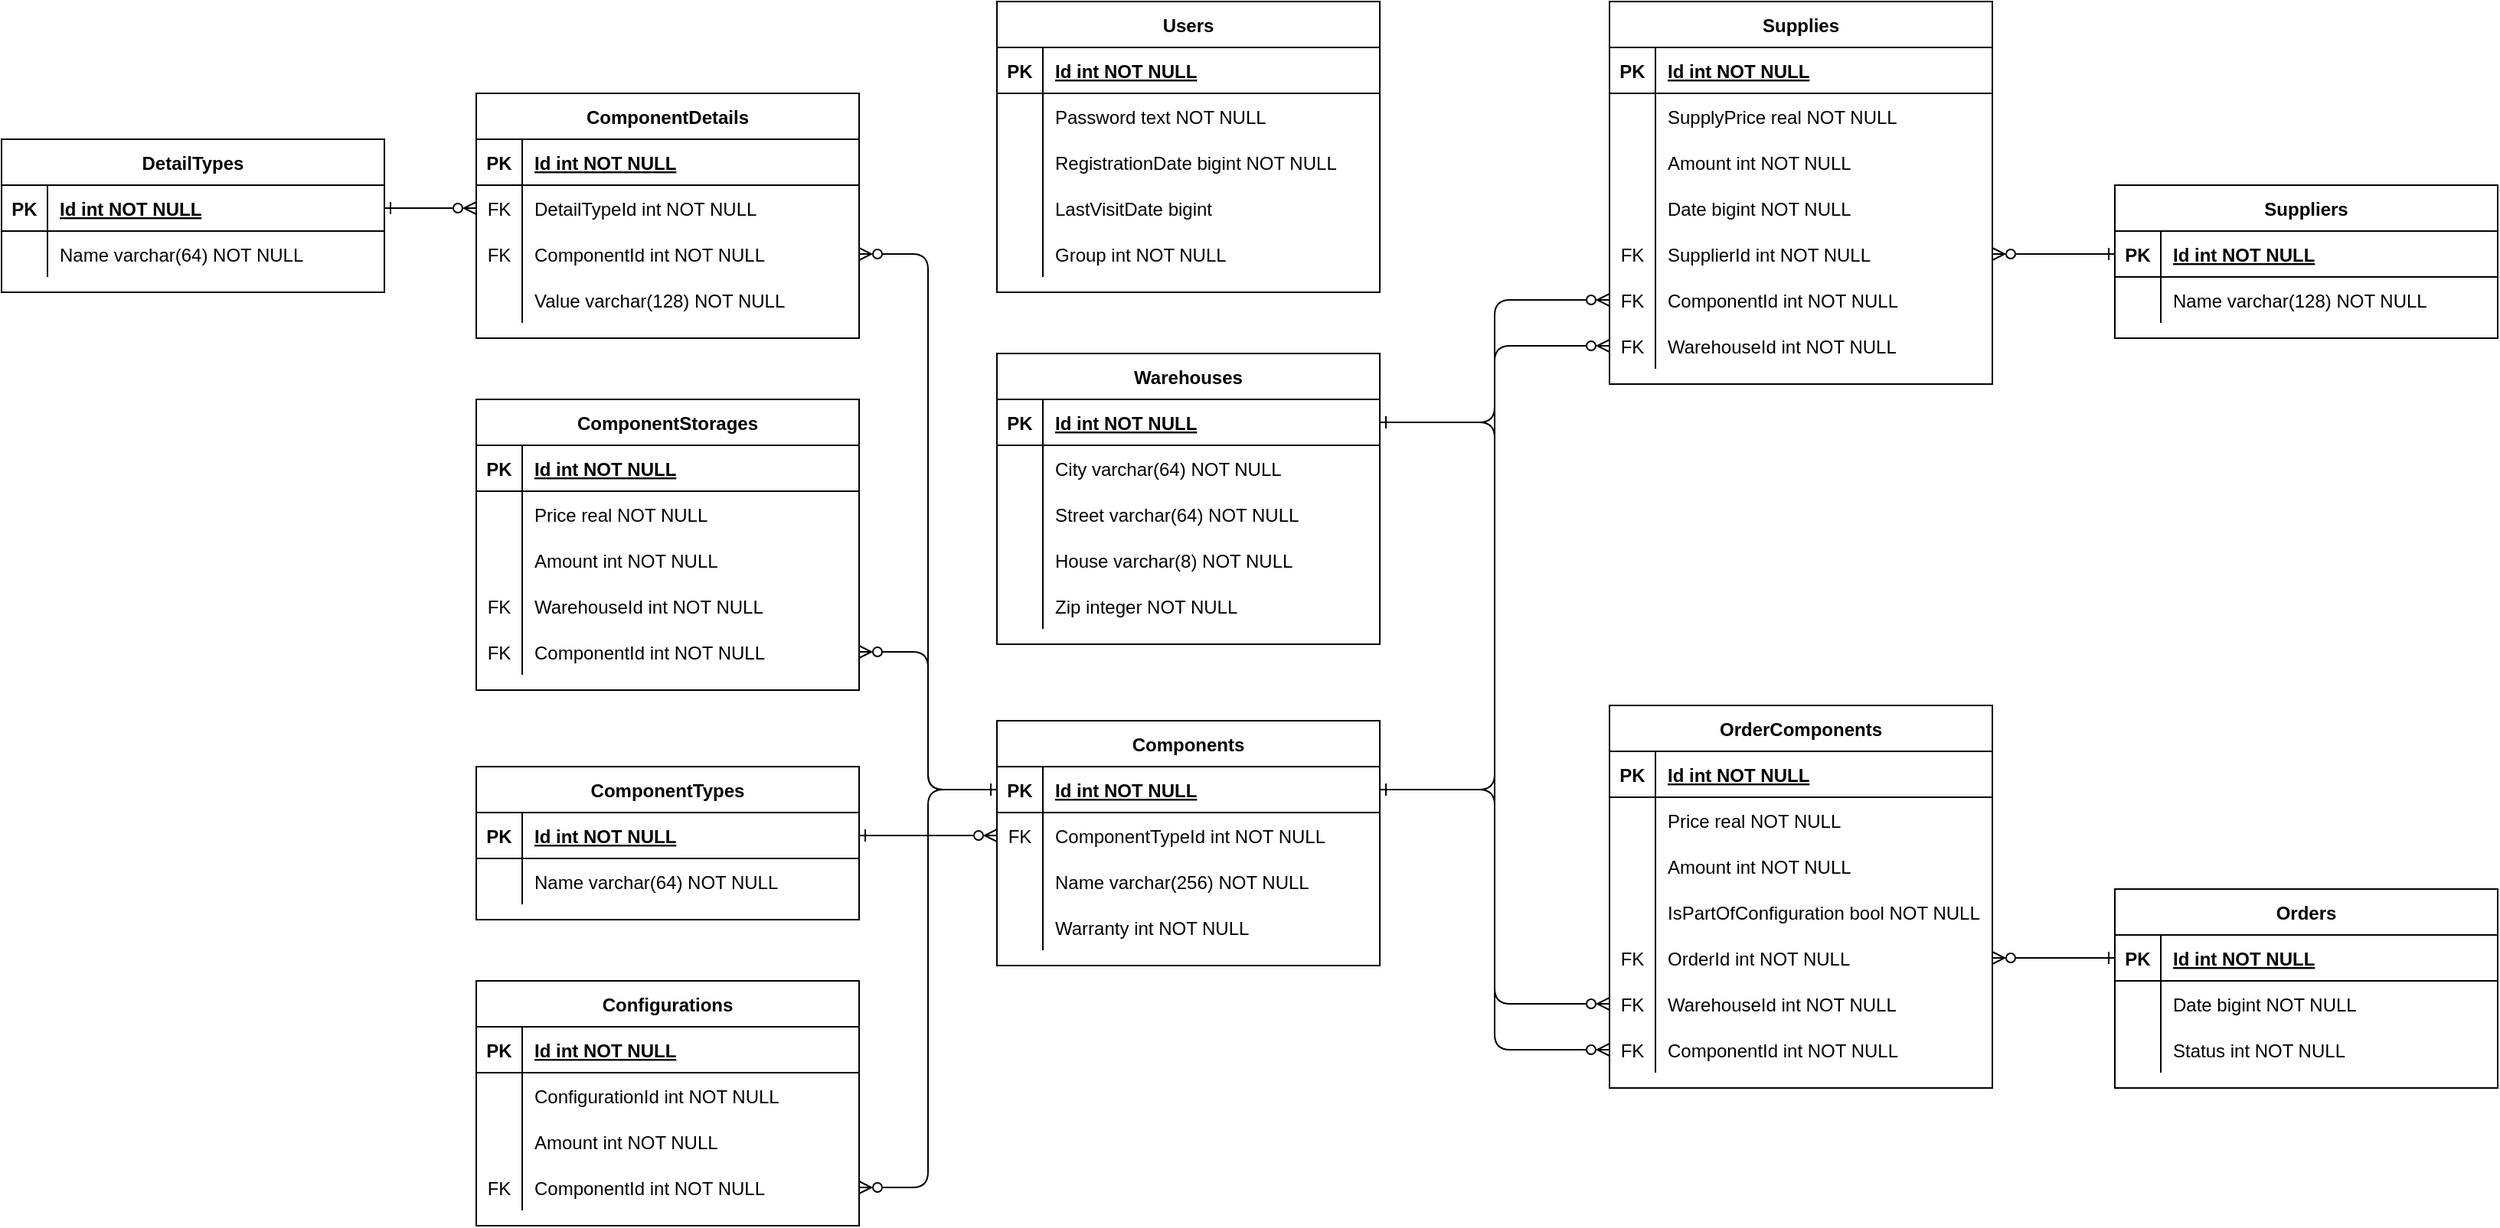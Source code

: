 <mxfile version="20.8.16" type="device"><diagram id="R2lEEEUBdFMjLlhIrx00" name="Page-1"><mxGraphModel dx="2518" dy="965" grid="1" gridSize="10" guides="1" tooltips="1" connect="1" arrows="1" fold="1" page="1" pageScale="1" pageWidth="850" pageHeight="1100" math="0" shadow="0" extFonts="Permanent Marker^https://fonts.googleapis.com/css?family=Permanent+Marker"><root><mxCell id="0"/><mxCell id="1" parent="0"/><mxCell id="AIaIpq1q3jN-l73unvn5-1" value="Users" style="shape=table;startSize=30;container=1;collapsible=1;childLayout=tableLayout;fixedRows=1;rowLines=0;fontStyle=1;align=center;resizeLast=1;" parent="1" vertex="1"><mxGeometry x="250" y="630" width="250" height="190" as="geometry"/></mxCell><mxCell id="AIaIpq1q3jN-l73unvn5-2" value="" style="shape=partialRectangle;collapsible=0;dropTarget=0;pointerEvents=0;fillColor=none;points=[[0,0.5],[1,0.5]];portConstraint=eastwest;top=0;left=0;right=0;bottom=1;" parent="AIaIpq1q3jN-l73unvn5-1" vertex="1"><mxGeometry y="30" width="250" height="30" as="geometry"/></mxCell><mxCell id="AIaIpq1q3jN-l73unvn5-3" value="PK" style="shape=partialRectangle;overflow=hidden;connectable=0;fillColor=none;top=0;left=0;bottom=0;right=0;fontStyle=1;" parent="AIaIpq1q3jN-l73unvn5-2" vertex="1"><mxGeometry width="30" height="30" as="geometry"><mxRectangle width="30" height="30" as="alternateBounds"/></mxGeometry></mxCell><mxCell id="AIaIpq1q3jN-l73unvn5-4" value="Id int NOT NULL " style="shape=partialRectangle;overflow=hidden;connectable=0;fillColor=none;top=0;left=0;bottom=0;right=0;align=left;spacingLeft=6;fontStyle=5;" parent="AIaIpq1q3jN-l73unvn5-2" vertex="1"><mxGeometry x="30" width="220" height="30" as="geometry"><mxRectangle width="220" height="30" as="alternateBounds"/></mxGeometry></mxCell><mxCell id="AIaIpq1q3jN-l73unvn5-5" value="" style="shape=partialRectangle;collapsible=0;dropTarget=0;pointerEvents=0;fillColor=none;points=[[0,0.5],[1,0.5]];portConstraint=eastwest;top=0;left=0;right=0;bottom=0;" parent="AIaIpq1q3jN-l73unvn5-1" vertex="1"><mxGeometry y="60" width="250" height="30" as="geometry"/></mxCell><mxCell id="AIaIpq1q3jN-l73unvn5-6" value="" style="shape=partialRectangle;overflow=hidden;connectable=0;fillColor=none;top=0;left=0;bottom=0;right=0;" parent="AIaIpq1q3jN-l73unvn5-5" vertex="1"><mxGeometry width="30" height="30" as="geometry"><mxRectangle width="30" height="30" as="alternateBounds"/></mxGeometry></mxCell><mxCell id="AIaIpq1q3jN-l73unvn5-7" value="Password text NOT NULL" style="shape=partialRectangle;overflow=hidden;connectable=0;fillColor=none;top=0;left=0;bottom=0;right=0;align=left;spacingLeft=6;" parent="AIaIpq1q3jN-l73unvn5-5" vertex="1"><mxGeometry x="30" width="220" height="30" as="geometry"><mxRectangle width="220" height="30" as="alternateBounds"/></mxGeometry></mxCell><mxCell id="AIaIpq1q3jN-l73unvn5-22" style="shape=partialRectangle;collapsible=0;dropTarget=0;pointerEvents=0;fillColor=none;points=[[0,0.5],[1,0.5]];portConstraint=eastwest;top=0;left=0;right=0;bottom=0;" parent="AIaIpq1q3jN-l73unvn5-1" vertex="1"><mxGeometry y="90" width="250" height="30" as="geometry"/></mxCell><mxCell id="AIaIpq1q3jN-l73unvn5-23" style="shape=partialRectangle;overflow=hidden;connectable=0;fillColor=none;top=0;left=0;bottom=0;right=0;" parent="AIaIpq1q3jN-l73unvn5-22" vertex="1"><mxGeometry width="30" height="30" as="geometry"><mxRectangle width="30" height="30" as="alternateBounds"/></mxGeometry></mxCell><mxCell id="AIaIpq1q3jN-l73unvn5-24" value="RegistrationDate bigint NOT NULL" style="shape=partialRectangle;overflow=hidden;connectable=0;fillColor=none;top=0;left=0;bottom=0;right=0;align=left;spacingLeft=6;" parent="AIaIpq1q3jN-l73unvn5-22" vertex="1"><mxGeometry x="30" width="220" height="30" as="geometry"><mxRectangle width="220" height="30" as="alternateBounds"/></mxGeometry></mxCell><mxCell id="AIaIpq1q3jN-l73unvn5-19" style="shape=partialRectangle;collapsible=0;dropTarget=0;pointerEvents=0;fillColor=none;points=[[0,0.5],[1,0.5]];portConstraint=eastwest;top=0;left=0;right=0;bottom=0;" parent="AIaIpq1q3jN-l73unvn5-1" vertex="1"><mxGeometry y="120" width="250" height="30" as="geometry"/></mxCell><mxCell id="AIaIpq1q3jN-l73unvn5-20" style="shape=partialRectangle;overflow=hidden;connectable=0;fillColor=none;top=0;left=0;bottom=0;right=0;" parent="AIaIpq1q3jN-l73unvn5-19" vertex="1"><mxGeometry width="30" height="30" as="geometry"><mxRectangle width="30" height="30" as="alternateBounds"/></mxGeometry></mxCell><mxCell id="AIaIpq1q3jN-l73unvn5-21" value="LastVisitDate bigint" style="shape=partialRectangle;overflow=hidden;connectable=0;fillColor=none;top=0;left=0;bottom=0;right=0;align=left;spacingLeft=6;" parent="AIaIpq1q3jN-l73unvn5-19" vertex="1"><mxGeometry x="30" width="220" height="30" as="geometry"><mxRectangle width="220" height="30" as="alternateBounds"/></mxGeometry></mxCell><mxCell id="AIaIpq1q3jN-l73unvn5-16" style="shape=partialRectangle;collapsible=0;dropTarget=0;pointerEvents=0;fillColor=none;points=[[0,0.5],[1,0.5]];portConstraint=eastwest;top=0;left=0;right=0;bottom=0;" parent="AIaIpq1q3jN-l73unvn5-1" vertex="1"><mxGeometry y="150" width="250" height="30" as="geometry"/></mxCell><mxCell id="AIaIpq1q3jN-l73unvn5-17" style="shape=partialRectangle;overflow=hidden;connectable=0;fillColor=none;top=0;left=0;bottom=0;right=0;" parent="AIaIpq1q3jN-l73unvn5-16" vertex="1"><mxGeometry width="30" height="30" as="geometry"><mxRectangle width="30" height="30" as="alternateBounds"/></mxGeometry></mxCell><mxCell id="AIaIpq1q3jN-l73unvn5-18" value="Group int NOT NULL" style="shape=partialRectangle;overflow=hidden;connectable=0;fillColor=none;top=0;left=0;bottom=0;right=0;align=left;spacingLeft=6;" parent="AIaIpq1q3jN-l73unvn5-16" vertex="1"><mxGeometry x="30" width="220" height="30" as="geometry"><mxRectangle width="220" height="30" as="alternateBounds"/></mxGeometry></mxCell><mxCell id="-mGAd3y7yOgMylox5vQW-16" value="Warehouses" style="shape=table;startSize=30;container=1;collapsible=1;childLayout=tableLayout;fixedRows=1;rowLines=0;fontStyle=1;align=center;resizeLast=1;" parent="1" vertex="1"><mxGeometry x="250" y="860" width="250" height="190" as="geometry"/></mxCell><mxCell id="-mGAd3y7yOgMylox5vQW-17" value="" style="shape=partialRectangle;collapsible=0;dropTarget=0;pointerEvents=0;fillColor=none;points=[[0,0.5],[1,0.5]];portConstraint=eastwest;top=0;left=0;right=0;bottom=1;" parent="-mGAd3y7yOgMylox5vQW-16" vertex="1"><mxGeometry y="30" width="250" height="30" as="geometry"/></mxCell><mxCell id="-mGAd3y7yOgMylox5vQW-18" value="PK" style="shape=partialRectangle;overflow=hidden;connectable=0;fillColor=none;top=0;left=0;bottom=0;right=0;fontStyle=1;" parent="-mGAd3y7yOgMylox5vQW-17" vertex="1"><mxGeometry width="30" height="30" as="geometry"><mxRectangle width="30" height="30" as="alternateBounds"/></mxGeometry></mxCell><mxCell id="-mGAd3y7yOgMylox5vQW-19" value="Id int NOT NULL " style="shape=partialRectangle;overflow=hidden;connectable=0;fillColor=none;top=0;left=0;bottom=0;right=0;align=left;spacingLeft=6;fontStyle=5;" parent="-mGAd3y7yOgMylox5vQW-17" vertex="1"><mxGeometry x="30" width="220" height="30" as="geometry"><mxRectangle width="220" height="30" as="alternateBounds"/></mxGeometry></mxCell><mxCell id="-mGAd3y7yOgMylox5vQW-20" value="" style="shape=partialRectangle;collapsible=0;dropTarget=0;pointerEvents=0;fillColor=none;points=[[0,0.5],[1,0.5]];portConstraint=eastwest;top=0;left=0;right=0;bottom=0;" parent="-mGAd3y7yOgMylox5vQW-16" vertex="1"><mxGeometry y="60" width="250" height="30" as="geometry"/></mxCell><mxCell id="-mGAd3y7yOgMylox5vQW-21" value="" style="shape=partialRectangle;overflow=hidden;connectable=0;fillColor=none;top=0;left=0;bottom=0;right=0;" parent="-mGAd3y7yOgMylox5vQW-20" vertex="1"><mxGeometry width="30" height="30" as="geometry"><mxRectangle width="30" height="30" as="alternateBounds"/></mxGeometry></mxCell><mxCell id="-mGAd3y7yOgMylox5vQW-22" value="City varchar(64) NOT NULL" style="shape=partialRectangle;overflow=hidden;connectable=0;fillColor=none;top=0;left=0;bottom=0;right=0;align=left;spacingLeft=6;" parent="-mGAd3y7yOgMylox5vQW-20" vertex="1"><mxGeometry x="30" width="220" height="30" as="geometry"><mxRectangle width="220" height="30" as="alternateBounds"/></mxGeometry></mxCell><mxCell id="-mGAd3y7yOgMylox5vQW-23" style="shape=partialRectangle;collapsible=0;dropTarget=0;pointerEvents=0;fillColor=none;points=[[0,0.5],[1,0.5]];portConstraint=eastwest;top=0;left=0;right=0;bottom=0;" parent="-mGAd3y7yOgMylox5vQW-16" vertex="1"><mxGeometry y="90" width="250" height="30" as="geometry"/></mxCell><mxCell id="-mGAd3y7yOgMylox5vQW-24" style="shape=partialRectangle;overflow=hidden;connectable=0;fillColor=none;top=0;left=0;bottom=0;right=0;" parent="-mGAd3y7yOgMylox5vQW-23" vertex="1"><mxGeometry width="30" height="30" as="geometry"><mxRectangle width="30" height="30" as="alternateBounds"/></mxGeometry></mxCell><mxCell id="-mGAd3y7yOgMylox5vQW-25" value="Street varchar(64) NOT NULL" style="shape=partialRectangle;overflow=hidden;connectable=0;fillColor=none;top=0;left=0;bottom=0;right=0;align=left;spacingLeft=6;" parent="-mGAd3y7yOgMylox5vQW-23" vertex="1"><mxGeometry x="30" width="220" height="30" as="geometry"><mxRectangle width="220" height="30" as="alternateBounds"/></mxGeometry></mxCell><mxCell id="-mGAd3y7yOgMylox5vQW-26" style="shape=partialRectangle;collapsible=0;dropTarget=0;pointerEvents=0;fillColor=none;points=[[0,0.5],[1,0.5]];portConstraint=eastwest;top=0;left=0;right=0;bottom=0;" parent="-mGAd3y7yOgMylox5vQW-16" vertex="1"><mxGeometry y="120" width="250" height="30" as="geometry"/></mxCell><mxCell id="-mGAd3y7yOgMylox5vQW-27" style="shape=partialRectangle;overflow=hidden;connectable=0;fillColor=none;top=0;left=0;bottom=0;right=0;" parent="-mGAd3y7yOgMylox5vQW-26" vertex="1"><mxGeometry width="30" height="30" as="geometry"><mxRectangle width="30" height="30" as="alternateBounds"/></mxGeometry></mxCell><mxCell id="-mGAd3y7yOgMylox5vQW-28" value="House varchar(8) NOT NULL" style="shape=partialRectangle;overflow=hidden;connectable=0;fillColor=none;top=0;left=0;bottom=0;right=0;align=left;spacingLeft=6;" parent="-mGAd3y7yOgMylox5vQW-26" vertex="1"><mxGeometry x="30" width="220" height="30" as="geometry"><mxRectangle width="220" height="30" as="alternateBounds"/></mxGeometry></mxCell><mxCell id="-mGAd3y7yOgMylox5vQW-29" style="shape=partialRectangle;collapsible=0;dropTarget=0;pointerEvents=0;fillColor=none;points=[[0,0.5],[1,0.5]];portConstraint=eastwest;top=0;left=0;right=0;bottom=0;" parent="-mGAd3y7yOgMylox5vQW-16" vertex="1"><mxGeometry y="150" width="250" height="30" as="geometry"/></mxCell><mxCell id="-mGAd3y7yOgMylox5vQW-30" style="shape=partialRectangle;overflow=hidden;connectable=0;fillColor=none;top=0;left=0;bottom=0;right=0;" parent="-mGAd3y7yOgMylox5vQW-29" vertex="1"><mxGeometry width="30" height="30" as="geometry"><mxRectangle width="30" height="30" as="alternateBounds"/></mxGeometry></mxCell><mxCell id="-mGAd3y7yOgMylox5vQW-31" value="Zip integer NOT NULL" style="shape=partialRectangle;overflow=hidden;connectable=0;fillColor=none;top=0;left=0;bottom=0;right=0;align=left;spacingLeft=6;" parent="-mGAd3y7yOgMylox5vQW-29" vertex="1"><mxGeometry x="30" width="220" height="30" as="geometry"><mxRectangle width="220" height="30" as="alternateBounds"/></mxGeometry></mxCell><mxCell id="-mGAd3y7yOgMylox5vQW-32" value="Suppliers" style="shape=table;startSize=30;container=1;collapsible=1;childLayout=tableLayout;fixedRows=1;rowLines=0;fontStyle=1;align=center;resizeLast=1;" parent="1" vertex="1"><mxGeometry x="980" y="750" width="250" height="100" as="geometry"/></mxCell><mxCell id="-mGAd3y7yOgMylox5vQW-33" value="" style="shape=partialRectangle;collapsible=0;dropTarget=0;pointerEvents=0;fillColor=none;points=[[0,0.5],[1,0.5]];portConstraint=eastwest;top=0;left=0;right=0;bottom=1;" parent="-mGAd3y7yOgMylox5vQW-32" vertex="1"><mxGeometry y="30" width="250" height="30" as="geometry"/></mxCell><mxCell id="-mGAd3y7yOgMylox5vQW-34" value="PK" style="shape=partialRectangle;overflow=hidden;connectable=0;fillColor=none;top=0;left=0;bottom=0;right=0;fontStyle=1;" parent="-mGAd3y7yOgMylox5vQW-33" vertex="1"><mxGeometry width="30" height="30" as="geometry"><mxRectangle width="30" height="30" as="alternateBounds"/></mxGeometry></mxCell><mxCell id="-mGAd3y7yOgMylox5vQW-35" value="Id int NOT NULL " style="shape=partialRectangle;overflow=hidden;connectable=0;fillColor=none;top=0;left=0;bottom=0;right=0;align=left;spacingLeft=6;fontStyle=5;" parent="-mGAd3y7yOgMylox5vQW-33" vertex="1"><mxGeometry x="30" width="220" height="30" as="geometry"><mxRectangle width="220" height="30" as="alternateBounds"/></mxGeometry></mxCell><mxCell id="-mGAd3y7yOgMylox5vQW-36" value="" style="shape=partialRectangle;collapsible=0;dropTarget=0;pointerEvents=0;fillColor=none;points=[[0,0.5],[1,0.5]];portConstraint=eastwest;top=0;left=0;right=0;bottom=0;" parent="-mGAd3y7yOgMylox5vQW-32" vertex="1"><mxGeometry y="60" width="250" height="30" as="geometry"/></mxCell><mxCell id="-mGAd3y7yOgMylox5vQW-37" value="" style="shape=partialRectangle;overflow=hidden;connectable=0;fillColor=none;top=0;left=0;bottom=0;right=0;" parent="-mGAd3y7yOgMylox5vQW-36" vertex="1"><mxGeometry width="30" height="30" as="geometry"><mxRectangle width="30" height="30" as="alternateBounds"/></mxGeometry></mxCell><mxCell id="-mGAd3y7yOgMylox5vQW-38" value="Name varchar(128) NOT NULL" style="shape=partialRectangle;overflow=hidden;connectable=0;fillColor=none;top=0;left=0;bottom=0;right=0;align=left;spacingLeft=6;" parent="-mGAd3y7yOgMylox5vQW-36" vertex="1"><mxGeometry x="30" width="220" height="30" as="geometry"><mxRectangle width="220" height="30" as="alternateBounds"/></mxGeometry></mxCell><mxCell id="-mGAd3y7yOgMylox5vQW-51" value="Supplies" style="shape=table;startSize=30;container=1;collapsible=1;childLayout=tableLayout;fixedRows=1;rowLines=0;fontStyle=1;align=center;resizeLast=1;" parent="1" vertex="1"><mxGeometry x="650" y="630" width="250" height="250" as="geometry"/></mxCell><mxCell id="-mGAd3y7yOgMylox5vQW-52" value="" style="shape=partialRectangle;collapsible=0;dropTarget=0;pointerEvents=0;fillColor=none;points=[[0,0.5],[1,0.5]];portConstraint=eastwest;top=0;left=0;right=0;bottom=1;" parent="-mGAd3y7yOgMylox5vQW-51" vertex="1"><mxGeometry y="30" width="250" height="30" as="geometry"/></mxCell><mxCell id="-mGAd3y7yOgMylox5vQW-53" value="PK" style="shape=partialRectangle;overflow=hidden;connectable=0;fillColor=none;top=0;left=0;bottom=0;right=0;fontStyle=1;" parent="-mGAd3y7yOgMylox5vQW-52" vertex="1"><mxGeometry width="30" height="30" as="geometry"><mxRectangle width="30" height="30" as="alternateBounds"/></mxGeometry></mxCell><mxCell id="-mGAd3y7yOgMylox5vQW-54" value="Id int NOT NULL " style="shape=partialRectangle;overflow=hidden;connectable=0;fillColor=none;top=0;left=0;bottom=0;right=0;align=left;spacingLeft=6;fontStyle=5;" parent="-mGAd3y7yOgMylox5vQW-52" vertex="1"><mxGeometry x="30" width="220" height="30" as="geometry"><mxRectangle width="220" height="30" as="alternateBounds"/></mxGeometry></mxCell><mxCell id="-mGAd3y7yOgMylox5vQW-55" value="" style="shape=partialRectangle;collapsible=0;dropTarget=0;pointerEvents=0;fillColor=none;points=[[0,0.5],[1,0.5]];portConstraint=eastwest;top=0;left=0;right=0;bottom=0;" parent="-mGAd3y7yOgMylox5vQW-51" vertex="1"><mxGeometry y="60" width="250" height="30" as="geometry"/></mxCell><mxCell id="-mGAd3y7yOgMylox5vQW-56" value="" style="shape=partialRectangle;overflow=hidden;connectable=0;fillColor=none;top=0;left=0;bottom=0;right=0;" parent="-mGAd3y7yOgMylox5vQW-55" vertex="1"><mxGeometry width="30" height="30" as="geometry"><mxRectangle width="30" height="30" as="alternateBounds"/></mxGeometry></mxCell><mxCell id="-mGAd3y7yOgMylox5vQW-57" value="SupplyPrice real NOT NULL" style="shape=partialRectangle;overflow=hidden;connectable=0;fillColor=none;top=0;left=0;bottom=0;right=0;align=left;spacingLeft=6;" parent="-mGAd3y7yOgMylox5vQW-55" vertex="1"><mxGeometry x="30" width="220" height="30" as="geometry"><mxRectangle width="220" height="30" as="alternateBounds"/></mxGeometry></mxCell><mxCell id="-mGAd3y7yOgMylox5vQW-58" style="shape=partialRectangle;collapsible=0;dropTarget=0;pointerEvents=0;fillColor=none;points=[[0,0.5],[1,0.5]];portConstraint=eastwest;top=0;left=0;right=0;bottom=0;" parent="-mGAd3y7yOgMylox5vQW-51" vertex="1"><mxGeometry y="90" width="250" height="30" as="geometry"/></mxCell><mxCell id="-mGAd3y7yOgMylox5vQW-59" style="shape=partialRectangle;overflow=hidden;connectable=0;fillColor=none;top=0;left=0;bottom=0;right=0;" parent="-mGAd3y7yOgMylox5vQW-58" vertex="1"><mxGeometry width="30" height="30" as="geometry"><mxRectangle width="30" height="30" as="alternateBounds"/></mxGeometry></mxCell><mxCell id="-mGAd3y7yOgMylox5vQW-60" value="Amount int NOT NULL" style="shape=partialRectangle;overflow=hidden;connectable=0;fillColor=none;top=0;left=0;bottom=0;right=0;align=left;spacingLeft=6;" parent="-mGAd3y7yOgMylox5vQW-58" vertex="1"><mxGeometry x="30" width="220" height="30" as="geometry"><mxRectangle width="220" height="30" as="alternateBounds"/></mxGeometry></mxCell><mxCell id="-mGAd3y7yOgMylox5vQW-61" style="shape=partialRectangle;collapsible=0;dropTarget=0;pointerEvents=0;fillColor=none;points=[[0,0.5],[1,0.5]];portConstraint=eastwest;top=0;left=0;right=0;bottom=0;" parent="-mGAd3y7yOgMylox5vQW-51" vertex="1"><mxGeometry y="120" width="250" height="30" as="geometry"/></mxCell><mxCell id="-mGAd3y7yOgMylox5vQW-62" style="shape=partialRectangle;overflow=hidden;connectable=0;fillColor=none;top=0;left=0;bottom=0;right=0;" parent="-mGAd3y7yOgMylox5vQW-61" vertex="1"><mxGeometry width="30" height="30" as="geometry"><mxRectangle width="30" height="30" as="alternateBounds"/></mxGeometry></mxCell><mxCell id="-mGAd3y7yOgMylox5vQW-63" value="Date bigint NOT NULL" style="shape=partialRectangle;overflow=hidden;connectable=0;fillColor=none;top=0;left=0;bottom=0;right=0;align=left;spacingLeft=6;" parent="-mGAd3y7yOgMylox5vQW-61" vertex="1"><mxGeometry x="30" width="220" height="30" as="geometry"><mxRectangle width="220" height="30" as="alternateBounds"/></mxGeometry></mxCell><mxCell id="-mGAd3y7yOgMylox5vQW-64" style="shape=partialRectangle;collapsible=0;dropTarget=0;pointerEvents=0;fillColor=none;points=[[0,0.5],[1,0.5]];portConstraint=eastwest;top=0;left=0;right=0;bottom=0;" parent="-mGAd3y7yOgMylox5vQW-51" vertex="1"><mxGeometry y="150" width="250" height="30" as="geometry"/></mxCell><mxCell id="-mGAd3y7yOgMylox5vQW-65" value="FK" style="shape=partialRectangle;overflow=hidden;connectable=0;fillColor=none;top=0;left=0;bottom=0;right=0;" parent="-mGAd3y7yOgMylox5vQW-64" vertex="1"><mxGeometry width="30" height="30" as="geometry"><mxRectangle width="30" height="30" as="alternateBounds"/></mxGeometry></mxCell><mxCell id="-mGAd3y7yOgMylox5vQW-66" value="SupplierId int NOT NULL" style="shape=partialRectangle;overflow=hidden;connectable=0;fillColor=none;top=0;left=0;bottom=0;right=0;align=left;spacingLeft=6;" parent="-mGAd3y7yOgMylox5vQW-64" vertex="1"><mxGeometry x="30" width="220" height="30" as="geometry"><mxRectangle width="220" height="30" as="alternateBounds"/></mxGeometry></mxCell><mxCell id="-mGAd3y7yOgMylox5vQW-67" style="shape=partialRectangle;collapsible=0;dropTarget=0;pointerEvents=0;fillColor=none;points=[[0,0.5],[1,0.5]];portConstraint=eastwest;top=0;left=0;right=0;bottom=0;" parent="-mGAd3y7yOgMylox5vQW-51" vertex="1"><mxGeometry y="180" width="250" height="30" as="geometry"/></mxCell><mxCell id="-mGAd3y7yOgMylox5vQW-68" value="FK" style="shape=partialRectangle;overflow=hidden;connectable=0;fillColor=none;top=0;left=0;bottom=0;right=0;" parent="-mGAd3y7yOgMylox5vQW-67" vertex="1"><mxGeometry width="30" height="30" as="geometry"><mxRectangle width="30" height="30" as="alternateBounds"/></mxGeometry></mxCell><mxCell id="-mGAd3y7yOgMylox5vQW-69" value="ComponentId int NOT NULL" style="shape=partialRectangle;overflow=hidden;connectable=0;fillColor=none;top=0;left=0;bottom=0;right=0;align=left;spacingLeft=6;" parent="-mGAd3y7yOgMylox5vQW-67" vertex="1"><mxGeometry x="30" width="220" height="30" as="geometry"><mxRectangle width="220" height="30" as="alternateBounds"/></mxGeometry></mxCell><mxCell id="-mGAd3y7yOgMylox5vQW-70" style="shape=partialRectangle;collapsible=0;dropTarget=0;pointerEvents=0;fillColor=none;points=[[0,0.5],[1,0.5]];portConstraint=eastwest;top=0;left=0;right=0;bottom=0;" parent="-mGAd3y7yOgMylox5vQW-51" vertex="1"><mxGeometry y="210" width="250" height="30" as="geometry"/></mxCell><mxCell id="-mGAd3y7yOgMylox5vQW-71" value="FK" style="shape=partialRectangle;overflow=hidden;connectable=0;fillColor=none;top=0;left=0;bottom=0;right=0;" parent="-mGAd3y7yOgMylox5vQW-70" vertex="1"><mxGeometry width="30" height="30" as="geometry"><mxRectangle width="30" height="30" as="alternateBounds"/></mxGeometry></mxCell><mxCell id="-mGAd3y7yOgMylox5vQW-72" value="WarehouseId int NOT NULL" style="shape=partialRectangle;overflow=hidden;connectable=0;fillColor=none;top=0;left=0;bottom=0;right=0;align=left;spacingLeft=6;" parent="-mGAd3y7yOgMylox5vQW-70" vertex="1"><mxGeometry x="30" width="220" height="30" as="geometry"><mxRectangle width="220" height="30" as="alternateBounds"/></mxGeometry></mxCell><mxCell id="-mGAd3y7yOgMylox5vQW-73" value="ComponentTypes" style="shape=table;startSize=30;container=1;collapsible=1;childLayout=tableLayout;fixedRows=1;rowLines=0;fontStyle=1;align=center;resizeLast=1;" parent="1" vertex="1"><mxGeometry x="-90" y="1130" width="250" height="100" as="geometry"/></mxCell><mxCell id="-mGAd3y7yOgMylox5vQW-74" value="" style="shape=partialRectangle;collapsible=0;dropTarget=0;pointerEvents=0;fillColor=none;points=[[0,0.5],[1,0.5]];portConstraint=eastwest;top=0;left=0;right=0;bottom=1;" parent="-mGAd3y7yOgMylox5vQW-73" vertex="1"><mxGeometry y="30" width="250" height="30" as="geometry"/></mxCell><mxCell id="-mGAd3y7yOgMylox5vQW-75" value="PK" style="shape=partialRectangle;overflow=hidden;connectable=0;fillColor=none;top=0;left=0;bottom=0;right=0;fontStyle=1;" parent="-mGAd3y7yOgMylox5vQW-74" vertex="1"><mxGeometry width="30" height="30" as="geometry"><mxRectangle width="30" height="30" as="alternateBounds"/></mxGeometry></mxCell><mxCell id="-mGAd3y7yOgMylox5vQW-76" value="Id int NOT NULL " style="shape=partialRectangle;overflow=hidden;connectable=0;fillColor=none;top=0;left=0;bottom=0;right=0;align=left;spacingLeft=6;fontStyle=5;" parent="-mGAd3y7yOgMylox5vQW-74" vertex="1"><mxGeometry x="30" width="220" height="30" as="geometry"><mxRectangle width="220" height="30" as="alternateBounds"/></mxGeometry></mxCell><mxCell id="-mGAd3y7yOgMylox5vQW-77" value="" style="shape=partialRectangle;collapsible=0;dropTarget=0;pointerEvents=0;fillColor=none;points=[[0,0.5],[1,0.5]];portConstraint=eastwest;top=0;left=0;right=0;bottom=0;" parent="-mGAd3y7yOgMylox5vQW-73" vertex="1"><mxGeometry y="60" width="250" height="30" as="geometry"/></mxCell><mxCell id="-mGAd3y7yOgMylox5vQW-78" value="" style="shape=partialRectangle;overflow=hidden;connectable=0;fillColor=none;top=0;left=0;bottom=0;right=0;" parent="-mGAd3y7yOgMylox5vQW-77" vertex="1"><mxGeometry width="30" height="30" as="geometry"><mxRectangle width="30" height="30" as="alternateBounds"/></mxGeometry></mxCell><mxCell id="-mGAd3y7yOgMylox5vQW-79" value="Name varchar(64) NOT NULL" style="shape=partialRectangle;overflow=hidden;connectable=0;fillColor=none;top=0;left=0;bottom=0;right=0;align=left;spacingLeft=6;" parent="-mGAd3y7yOgMylox5vQW-77" vertex="1"><mxGeometry x="30" width="220" height="30" as="geometry"><mxRectangle width="220" height="30" as="alternateBounds"/></mxGeometry></mxCell><mxCell id="-mGAd3y7yOgMylox5vQW-80" value="DetailTypes" style="shape=table;startSize=30;container=1;collapsible=1;childLayout=tableLayout;fixedRows=1;rowLines=0;fontStyle=1;align=center;resizeLast=1;" parent="1" vertex="1"><mxGeometry x="-400" y="720" width="250" height="100" as="geometry"/></mxCell><mxCell id="-mGAd3y7yOgMylox5vQW-81" value="" style="shape=partialRectangle;collapsible=0;dropTarget=0;pointerEvents=0;fillColor=none;points=[[0,0.5],[1,0.5]];portConstraint=eastwest;top=0;left=0;right=0;bottom=1;" parent="-mGAd3y7yOgMylox5vQW-80" vertex="1"><mxGeometry y="30" width="250" height="30" as="geometry"/></mxCell><mxCell id="-mGAd3y7yOgMylox5vQW-82" value="PK" style="shape=partialRectangle;overflow=hidden;connectable=0;fillColor=none;top=0;left=0;bottom=0;right=0;fontStyle=1;" parent="-mGAd3y7yOgMylox5vQW-81" vertex="1"><mxGeometry width="30" height="30" as="geometry"><mxRectangle width="30" height="30" as="alternateBounds"/></mxGeometry></mxCell><mxCell id="-mGAd3y7yOgMylox5vQW-83" value="Id int NOT NULL " style="shape=partialRectangle;overflow=hidden;connectable=0;fillColor=none;top=0;left=0;bottom=0;right=0;align=left;spacingLeft=6;fontStyle=5;" parent="-mGAd3y7yOgMylox5vQW-81" vertex="1"><mxGeometry x="30" width="220" height="30" as="geometry"><mxRectangle width="220" height="30" as="alternateBounds"/></mxGeometry></mxCell><mxCell id="-mGAd3y7yOgMylox5vQW-84" value="" style="shape=partialRectangle;collapsible=0;dropTarget=0;pointerEvents=0;fillColor=none;points=[[0,0.5],[1,0.5]];portConstraint=eastwest;top=0;left=0;right=0;bottom=0;" parent="-mGAd3y7yOgMylox5vQW-80" vertex="1"><mxGeometry y="60" width="250" height="30" as="geometry"/></mxCell><mxCell id="-mGAd3y7yOgMylox5vQW-85" value="" style="shape=partialRectangle;overflow=hidden;connectable=0;fillColor=none;top=0;left=0;bottom=0;right=0;" parent="-mGAd3y7yOgMylox5vQW-84" vertex="1"><mxGeometry width="30" height="30" as="geometry"><mxRectangle width="30" height="30" as="alternateBounds"/></mxGeometry></mxCell><mxCell id="-mGAd3y7yOgMylox5vQW-86" value="Name varchar(64) NOT NULL" style="shape=partialRectangle;overflow=hidden;connectable=0;fillColor=none;top=0;left=0;bottom=0;right=0;align=left;spacingLeft=6;" parent="-mGAd3y7yOgMylox5vQW-84" vertex="1"><mxGeometry x="30" width="220" height="30" as="geometry"><mxRectangle width="220" height="30" as="alternateBounds"/></mxGeometry></mxCell><mxCell id="-mGAd3y7yOgMylox5vQW-87" value="Components" style="shape=table;startSize=30;container=1;collapsible=1;childLayout=tableLayout;fixedRows=1;rowLines=0;fontStyle=1;align=center;resizeLast=1;" parent="1" vertex="1"><mxGeometry x="250" y="1100" width="250" height="160" as="geometry"/></mxCell><mxCell id="-mGAd3y7yOgMylox5vQW-88" value="" style="shape=partialRectangle;collapsible=0;dropTarget=0;pointerEvents=0;fillColor=none;points=[[0,0.5],[1,0.5]];portConstraint=eastwest;top=0;left=0;right=0;bottom=1;" parent="-mGAd3y7yOgMylox5vQW-87" vertex="1"><mxGeometry y="30" width="250" height="30" as="geometry"/></mxCell><mxCell id="-mGAd3y7yOgMylox5vQW-89" value="PK" style="shape=partialRectangle;overflow=hidden;connectable=0;fillColor=none;top=0;left=0;bottom=0;right=0;fontStyle=1;" parent="-mGAd3y7yOgMylox5vQW-88" vertex="1"><mxGeometry width="30" height="30" as="geometry"><mxRectangle width="30" height="30" as="alternateBounds"/></mxGeometry></mxCell><mxCell id="-mGAd3y7yOgMylox5vQW-90" value="Id int NOT NULL " style="shape=partialRectangle;overflow=hidden;connectable=0;fillColor=none;top=0;left=0;bottom=0;right=0;align=left;spacingLeft=6;fontStyle=5;" parent="-mGAd3y7yOgMylox5vQW-88" vertex="1"><mxGeometry x="30" width="220" height="30" as="geometry"><mxRectangle width="220" height="30" as="alternateBounds"/></mxGeometry></mxCell><mxCell id="-mGAd3y7yOgMylox5vQW-91" value="" style="shape=partialRectangle;collapsible=0;dropTarget=0;pointerEvents=0;fillColor=none;points=[[0,0.5],[1,0.5]];portConstraint=eastwest;top=0;left=0;right=0;bottom=0;" parent="-mGAd3y7yOgMylox5vQW-87" vertex="1"><mxGeometry y="60" width="250" height="30" as="geometry"/></mxCell><mxCell id="-mGAd3y7yOgMylox5vQW-92" value="FK" style="shape=partialRectangle;overflow=hidden;connectable=0;fillColor=none;top=0;left=0;bottom=0;right=0;" parent="-mGAd3y7yOgMylox5vQW-91" vertex="1"><mxGeometry width="30" height="30" as="geometry"><mxRectangle width="30" height="30" as="alternateBounds"/></mxGeometry></mxCell><mxCell id="-mGAd3y7yOgMylox5vQW-93" value="ComponentTypeId int NOT NULL" style="shape=partialRectangle;overflow=hidden;connectable=0;fillColor=none;top=0;left=0;bottom=0;right=0;align=left;spacingLeft=6;" parent="-mGAd3y7yOgMylox5vQW-91" vertex="1"><mxGeometry x="30" width="220" height="30" as="geometry"><mxRectangle width="220" height="30" as="alternateBounds"/></mxGeometry></mxCell><mxCell id="-mGAd3y7yOgMylox5vQW-94" style="shape=partialRectangle;collapsible=0;dropTarget=0;pointerEvents=0;fillColor=none;points=[[0,0.5],[1,0.5]];portConstraint=eastwest;top=0;left=0;right=0;bottom=0;" parent="-mGAd3y7yOgMylox5vQW-87" vertex="1"><mxGeometry y="90" width="250" height="30" as="geometry"/></mxCell><mxCell id="-mGAd3y7yOgMylox5vQW-95" style="shape=partialRectangle;overflow=hidden;connectable=0;fillColor=none;top=0;left=0;bottom=0;right=0;" parent="-mGAd3y7yOgMylox5vQW-94" vertex="1"><mxGeometry width="30" height="30" as="geometry"><mxRectangle width="30" height="30" as="alternateBounds"/></mxGeometry></mxCell><mxCell id="-mGAd3y7yOgMylox5vQW-96" value="Name varchar(256) NOT NULL" style="shape=partialRectangle;overflow=hidden;connectable=0;fillColor=none;top=0;left=0;bottom=0;right=0;align=left;spacingLeft=6;" parent="-mGAd3y7yOgMylox5vQW-94" vertex="1"><mxGeometry x="30" width="220" height="30" as="geometry"><mxRectangle width="220" height="30" as="alternateBounds"/></mxGeometry></mxCell><mxCell id="-mGAd3y7yOgMylox5vQW-97" style="shape=partialRectangle;collapsible=0;dropTarget=0;pointerEvents=0;fillColor=none;points=[[0,0.5],[1,0.5]];portConstraint=eastwest;top=0;left=0;right=0;bottom=0;" parent="-mGAd3y7yOgMylox5vQW-87" vertex="1"><mxGeometry y="120" width="250" height="30" as="geometry"/></mxCell><mxCell id="-mGAd3y7yOgMylox5vQW-98" style="shape=partialRectangle;overflow=hidden;connectable=0;fillColor=none;top=0;left=0;bottom=0;right=0;" parent="-mGAd3y7yOgMylox5vQW-97" vertex="1"><mxGeometry width="30" height="30" as="geometry"><mxRectangle width="30" height="30" as="alternateBounds"/></mxGeometry></mxCell><mxCell id="-mGAd3y7yOgMylox5vQW-99" value="Warranty int NOT NULL" style="shape=partialRectangle;overflow=hidden;connectable=0;fillColor=none;top=0;left=0;bottom=0;right=0;align=left;spacingLeft=6;" parent="-mGAd3y7yOgMylox5vQW-97" vertex="1"><mxGeometry x="30" width="220" height="30" as="geometry"><mxRectangle width="220" height="30" as="alternateBounds"/></mxGeometry></mxCell><mxCell id="-mGAd3y7yOgMylox5vQW-109" value="ComponentStorages" style="shape=table;startSize=30;container=1;collapsible=1;childLayout=tableLayout;fixedRows=1;rowLines=0;fontStyle=1;align=center;resizeLast=1;" parent="1" vertex="1"><mxGeometry x="-90" y="890" width="250" height="190" as="geometry"/></mxCell><mxCell id="-mGAd3y7yOgMylox5vQW-110" value="" style="shape=partialRectangle;collapsible=0;dropTarget=0;pointerEvents=0;fillColor=none;points=[[0,0.5],[1,0.5]];portConstraint=eastwest;top=0;left=0;right=0;bottom=1;" parent="-mGAd3y7yOgMylox5vQW-109" vertex="1"><mxGeometry y="30" width="250" height="30" as="geometry"/></mxCell><mxCell id="-mGAd3y7yOgMylox5vQW-111" value="PK" style="shape=partialRectangle;overflow=hidden;connectable=0;fillColor=none;top=0;left=0;bottom=0;right=0;fontStyle=1;" parent="-mGAd3y7yOgMylox5vQW-110" vertex="1"><mxGeometry width="30" height="30" as="geometry"><mxRectangle width="30" height="30" as="alternateBounds"/></mxGeometry></mxCell><mxCell id="-mGAd3y7yOgMylox5vQW-112" value="Id int NOT NULL " style="shape=partialRectangle;overflow=hidden;connectable=0;fillColor=none;top=0;left=0;bottom=0;right=0;align=left;spacingLeft=6;fontStyle=5;" parent="-mGAd3y7yOgMylox5vQW-110" vertex="1"><mxGeometry x="30" width="220" height="30" as="geometry"><mxRectangle width="220" height="30" as="alternateBounds"/></mxGeometry></mxCell><mxCell id="-mGAd3y7yOgMylox5vQW-113" value="" style="shape=partialRectangle;collapsible=0;dropTarget=0;pointerEvents=0;fillColor=none;points=[[0,0.5],[1,0.5]];portConstraint=eastwest;top=0;left=0;right=0;bottom=0;" parent="-mGAd3y7yOgMylox5vQW-109" vertex="1"><mxGeometry y="60" width="250" height="30" as="geometry"/></mxCell><mxCell id="-mGAd3y7yOgMylox5vQW-114" value="" style="shape=partialRectangle;overflow=hidden;connectable=0;fillColor=none;top=0;left=0;bottom=0;right=0;" parent="-mGAd3y7yOgMylox5vQW-113" vertex="1"><mxGeometry width="30" height="30" as="geometry"><mxRectangle width="30" height="30" as="alternateBounds"/></mxGeometry></mxCell><mxCell id="-mGAd3y7yOgMylox5vQW-115" value="Price real NOT NULL" style="shape=partialRectangle;overflow=hidden;connectable=0;fillColor=none;top=0;left=0;bottom=0;right=0;align=left;spacingLeft=6;" parent="-mGAd3y7yOgMylox5vQW-113" vertex="1"><mxGeometry x="30" width="220" height="30" as="geometry"><mxRectangle width="220" height="30" as="alternateBounds"/></mxGeometry></mxCell><mxCell id="-mGAd3y7yOgMylox5vQW-116" style="shape=partialRectangle;collapsible=0;dropTarget=0;pointerEvents=0;fillColor=none;points=[[0,0.5],[1,0.5]];portConstraint=eastwest;top=0;left=0;right=0;bottom=0;" parent="-mGAd3y7yOgMylox5vQW-109" vertex="1"><mxGeometry y="90" width="250" height="30" as="geometry"/></mxCell><mxCell id="-mGAd3y7yOgMylox5vQW-117" style="shape=partialRectangle;overflow=hidden;connectable=0;fillColor=none;top=0;left=0;bottom=0;right=0;" parent="-mGAd3y7yOgMylox5vQW-116" vertex="1"><mxGeometry width="30" height="30" as="geometry"><mxRectangle width="30" height="30" as="alternateBounds"/></mxGeometry></mxCell><mxCell id="-mGAd3y7yOgMylox5vQW-118" value="Amount int NOT NULL" style="shape=partialRectangle;overflow=hidden;connectable=0;fillColor=none;top=0;left=0;bottom=0;right=0;align=left;spacingLeft=6;" parent="-mGAd3y7yOgMylox5vQW-116" vertex="1"><mxGeometry x="30" width="220" height="30" as="geometry"><mxRectangle width="220" height="30" as="alternateBounds"/></mxGeometry></mxCell><mxCell id="-mGAd3y7yOgMylox5vQW-119" style="shape=partialRectangle;collapsible=0;dropTarget=0;pointerEvents=0;fillColor=none;points=[[0,0.5],[1,0.5]];portConstraint=eastwest;top=0;left=0;right=0;bottom=0;" parent="-mGAd3y7yOgMylox5vQW-109" vertex="1"><mxGeometry y="120" width="250" height="30" as="geometry"/></mxCell><mxCell id="-mGAd3y7yOgMylox5vQW-120" value="FK" style="shape=partialRectangle;overflow=hidden;connectable=0;fillColor=none;top=0;left=0;bottom=0;right=0;" parent="-mGAd3y7yOgMylox5vQW-119" vertex="1"><mxGeometry width="30" height="30" as="geometry"><mxRectangle width="30" height="30" as="alternateBounds"/></mxGeometry></mxCell><mxCell id="-mGAd3y7yOgMylox5vQW-121" value="WarehouseId int NOT NULL" style="shape=partialRectangle;overflow=hidden;connectable=0;fillColor=none;top=0;left=0;bottom=0;right=0;align=left;spacingLeft=6;" parent="-mGAd3y7yOgMylox5vQW-119" vertex="1"><mxGeometry x="30" width="220" height="30" as="geometry"><mxRectangle width="220" height="30" as="alternateBounds"/></mxGeometry></mxCell><mxCell id="-mGAd3y7yOgMylox5vQW-122" style="shape=partialRectangle;collapsible=0;dropTarget=0;pointerEvents=0;fillColor=none;points=[[0,0.5],[1,0.5]];portConstraint=eastwest;top=0;left=0;right=0;bottom=0;" parent="-mGAd3y7yOgMylox5vQW-109" vertex="1"><mxGeometry y="150" width="250" height="30" as="geometry"/></mxCell><mxCell id="-mGAd3y7yOgMylox5vQW-123" value="FK" style="shape=partialRectangle;overflow=hidden;connectable=0;fillColor=none;top=0;left=0;bottom=0;right=0;" parent="-mGAd3y7yOgMylox5vQW-122" vertex="1"><mxGeometry width="30" height="30" as="geometry"><mxRectangle width="30" height="30" as="alternateBounds"/></mxGeometry></mxCell><mxCell id="-mGAd3y7yOgMylox5vQW-124" value="ComponentId int NOT NULL" style="shape=partialRectangle;overflow=hidden;connectable=0;fillColor=none;top=0;left=0;bottom=0;right=0;align=left;spacingLeft=6;" parent="-mGAd3y7yOgMylox5vQW-122" vertex="1"><mxGeometry x="30" width="220" height="30" as="geometry"><mxRectangle width="220" height="30" as="alternateBounds"/></mxGeometry></mxCell><mxCell id="-mGAd3y7yOgMylox5vQW-125" value="Orders" style="shape=table;startSize=30;container=1;collapsible=1;childLayout=tableLayout;fixedRows=1;rowLines=0;fontStyle=1;align=center;resizeLast=1;" parent="1" vertex="1"><mxGeometry x="980" y="1210" width="250" height="130" as="geometry"/></mxCell><mxCell id="-mGAd3y7yOgMylox5vQW-126" value="" style="shape=partialRectangle;collapsible=0;dropTarget=0;pointerEvents=0;fillColor=none;points=[[0,0.5],[1,0.5]];portConstraint=eastwest;top=0;left=0;right=0;bottom=1;" parent="-mGAd3y7yOgMylox5vQW-125" vertex="1"><mxGeometry y="30" width="250" height="30" as="geometry"/></mxCell><mxCell id="-mGAd3y7yOgMylox5vQW-127" value="PK" style="shape=partialRectangle;overflow=hidden;connectable=0;fillColor=none;top=0;left=0;bottom=0;right=0;fontStyle=1;" parent="-mGAd3y7yOgMylox5vQW-126" vertex="1"><mxGeometry width="30" height="30" as="geometry"><mxRectangle width="30" height="30" as="alternateBounds"/></mxGeometry></mxCell><mxCell id="-mGAd3y7yOgMylox5vQW-128" value="Id int NOT NULL " style="shape=partialRectangle;overflow=hidden;connectable=0;fillColor=none;top=0;left=0;bottom=0;right=0;align=left;spacingLeft=6;fontStyle=5;" parent="-mGAd3y7yOgMylox5vQW-126" vertex="1"><mxGeometry x="30" width="220" height="30" as="geometry"><mxRectangle width="220" height="30" as="alternateBounds"/></mxGeometry></mxCell><mxCell id="-mGAd3y7yOgMylox5vQW-129" value="" style="shape=partialRectangle;collapsible=0;dropTarget=0;pointerEvents=0;fillColor=none;points=[[0,0.5],[1,0.5]];portConstraint=eastwest;top=0;left=0;right=0;bottom=0;" parent="-mGAd3y7yOgMylox5vQW-125" vertex="1"><mxGeometry y="60" width="250" height="30" as="geometry"/></mxCell><mxCell id="-mGAd3y7yOgMylox5vQW-130" value="" style="shape=partialRectangle;overflow=hidden;connectable=0;fillColor=none;top=0;left=0;bottom=0;right=0;" parent="-mGAd3y7yOgMylox5vQW-129" vertex="1"><mxGeometry width="30" height="30" as="geometry"><mxRectangle width="30" height="30" as="alternateBounds"/></mxGeometry></mxCell><mxCell id="-mGAd3y7yOgMylox5vQW-131" value="Date bigint NOT NULL" style="shape=partialRectangle;overflow=hidden;connectable=0;fillColor=none;top=0;left=0;bottom=0;right=0;align=left;spacingLeft=6;" parent="-mGAd3y7yOgMylox5vQW-129" vertex="1"><mxGeometry x="30" width="220" height="30" as="geometry"><mxRectangle width="220" height="30" as="alternateBounds"/></mxGeometry></mxCell><mxCell id="-mGAd3y7yOgMylox5vQW-132" style="shape=partialRectangle;collapsible=0;dropTarget=0;pointerEvents=0;fillColor=none;points=[[0,0.5],[1,0.5]];portConstraint=eastwest;top=0;left=0;right=0;bottom=0;" parent="-mGAd3y7yOgMylox5vQW-125" vertex="1"><mxGeometry y="90" width="250" height="30" as="geometry"/></mxCell><mxCell id="-mGAd3y7yOgMylox5vQW-133" style="shape=partialRectangle;overflow=hidden;connectable=0;fillColor=none;top=0;left=0;bottom=0;right=0;" parent="-mGAd3y7yOgMylox5vQW-132" vertex="1"><mxGeometry width="30" height="30" as="geometry"><mxRectangle width="30" height="30" as="alternateBounds"/></mxGeometry></mxCell><mxCell id="-mGAd3y7yOgMylox5vQW-134" value="Status int NOT NULL" style="shape=partialRectangle;overflow=hidden;connectable=0;fillColor=none;top=0;left=0;bottom=0;right=0;align=left;spacingLeft=6;" parent="-mGAd3y7yOgMylox5vQW-132" vertex="1"><mxGeometry x="30" width="220" height="30" as="geometry"><mxRectangle width="220" height="30" as="alternateBounds"/></mxGeometry></mxCell><mxCell id="-mGAd3y7yOgMylox5vQW-144" value="OrderComponents" style="shape=table;startSize=30;container=1;collapsible=1;childLayout=tableLayout;fixedRows=1;rowLines=0;fontStyle=1;align=center;resizeLast=1;" parent="1" vertex="1"><mxGeometry x="650" y="1090" width="250" height="250" as="geometry"/></mxCell><mxCell id="-mGAd3y7yOgMylox5vQW-145" value="" style="shape=partialRectangle;collapsible=0;dropTarget=0;pointerEvents=0;fillColor=none;points=[[0,0.5],[1,0.5]];portConstraint=eastwest;top=0;left=0;right=0;bottom=1;" parent="-mGAd3y7yOgMylox5vQW-144" vertex="1"><mxGeometry y="30" width="250" height="30" as="geometry"/></mxCell><mxCell id="-mGAd3y7yOgMylox5vQW-146" value="PK" style="shape=partialRectangle;overflow=hidden;connectable=0;fillColor=none;top=0;left=0;bottom=0;right=0;fontStyle=1;" parent="-mGAd3y7yOgMylox5vQW-145" vertex="1"><mxGeometry width="30" height="30" as="geometry"><mxRectangle width="30" height="30" as="alternateBounds"/></mxGeometry></mxCell><mxCell id="-mGAd3y7yOgMylox5vQW-147" value="Id int NOT NULL " style="shape=partialRectangle;overflow=hidden;connectable=0;fillColor=none;top=0;left=0;bottom=0;right=0;align=left;spacingLeft=6;fontStyle=5;" parent="-mGAd3y7yOgMylox5vQW-145" vertex="1"><mxGeometry x="30" width="220" height="30" as="geometry"><mxRectangle width="220" height="30" as="alternateBounds"/></mxGeometry></mxCell><mxCell id="-mGAd3y7yOgMylox5vQW-148" value="" style="shape=partialRectangle;collapsible=0;dropTarget=0;pointerEvents=0;fillColor=none;points=[[0,0.5],[1,0.5]];portConstraint=eastwest;top=0;left=0;right=0;bottom=0;" parent="-mGAd3y7yOgMylox5vQW-144" vertex="1"><mxGeometry y="60" width="250" height="30" as="geometry"/></mxCell><mxCell id="-mGAd3y7yOgMylox5vQW-149" value="" style="shape=partialRectangle;overflow=hidden;connectable=0;fillColor=none;top=0;left=0;bottom=0;right=0;" parent="-mGAd3y7yOgMylox5vQW-148" vertex="1"><mxGeometry width="30" height="30" as="geometry"><mxRectangle width="30" height="30" as="alternateBounds"/></mxGeometry></mxCell><mxCell id="-mGAd3y7yOgMylox5vQW-150" value="Price real NOT NULL" style="shape=partialRectangle;overflow=hidden;connectable=0;fillColor=none;top=0;left=0;bottom=0;right=0;align=left;spacingLeft=6;" parent="-mGAd3y7yOgMylox5vQW-148" vertex="1"><mxGeometry x="30" width="220" height="30" as="geometry"><mxRectangle width="220" height="30" as="alternateBounds"/></mxGeometry></mxCell><mxCell id="-mGAd3y7yOgMylox5vQW-151" style="shape=partialRectangle;collapsible=0;dropTarget=0;pointerEvents=0;fillColor=none;points=[[0,0.5],[1,0.5]];portConstraint=eastwest;top=0;left=0;right=0;bottom=0;" parent="-mGAd3y7yOgMylox5vQW-144" vertex="1"><mxGeometry y="90" width="250" height="30" as="geometry"/></mxCell><mxCell id="-mGAd3y7yOgMylox5vQW-152" style="shape=partialRectangle;overflow=hidden;connectable=0;fillColor=none;top=0;left=0;bottom=0;right=0;" parent="-mGAd3y7yOgMylox5vQW-151" vertex="1"><mxGeometry width="30" height="30" as="geometry"><mxRectangle width="30" height="30" as="alternateBounds"/></mxGeometry></mxCell><mxCell id="-mGAd3y7yOgMylox5vQW-153" value="Amount int NOT NULL" style="shape=partialRectangle;overflow=hidden;connectable=0;fillColor=none;top=0;left=0;bottom=0;right=0;align=left;spacingLeft=6;" parent="-mGAd3y7yOgMylox5vQW-151" vertex="1"><mxGeometry x="30" width="220" height="30" as="geometry"><mxRectangle width="220" height="30" as="alternateBounds"/></mxGeometry></mxCell><mxCell id="-mGAd3y7yOgMylox5vQW-160" style="shape=partialRectangle;collapsible=0;dropTarget=0;pointerEvents=0;fillColor=none;points=[[0,0.5],[1,0.5]];portConstraint=eastwest;top=0;left=0;right=0;bottom=0;" parent="-mGAd3y7yOgMylox5vQW-144" vertex="1"><mxGeometry y="120" width="250" height="30" as="geometry"/></mxCell><mxCell id="-mGAd3y7yOgMylox5vQW-161" style="shape=partialRectangle;overflow=hidden;connectable=0;fillColor=none;top=0;left=0;bottom=0;right=0;" parent="-mGAd3y7yOgMylox5vQW-160" vertex="1"><mxGeometry width="30" height="30" as="geometry"><mxRectangle width="30" height="30" as="alternateBounds"/></mxGeometry></mxCell><mxCell id="-mGAd3y7yOgMylox5vQW-162" value="IsPartOfConfiguration bool NOT NULL" style="shape=partialRectangle;overflow=hidden;connectable=0;fillColor=none;top=0;left=0;bottom=0;right=0;align=left;spacingLeft=6;" parent="-mGAd3y7yOgMylox5vQW-160" vertex="1"><mxGeometry x="30" width="220" height="30" as="geometry"><mxRectangle width="220" height="30" as="alternateBounds"/></mxGeometry></mxCell><mxCell id="-mGAd3y7yOgMylox5vQW-157" style="shape=partialRectangle;collapsible=0;dropTarget=0;pointerEvents=0;fillColor=none;points=[[0,0.5],[1,0.5]];portConstraint=eastwest;top=0;left=0;right=0;bottom=0;" parent="-mGAd3y7yOgMylox5vQW-144" vertex="1"><mxGeometry y="150" width="250" height="30" as="geometry"/></mxCell><mxCell id="-mGAd3y7yOgMylox5vQW-158" value="FK" style="shape=partialRectangle;overflow=hidden;connectable=0;fillColor=none;top=0;left=0;bottom=0;right=0;" parent="-mGAd3y7yOgMylox5vQW-157" vertex="1"><mxGeometry width="30" height="30" as="geometry"><mxRectangle width="30" height="30" as="alternateBounds"/></mxGeometry></mxCell><mxCell id="-mGAd3y7yOgMylox5vQW-159" value="OrderId int NOT NULL" style="shape=partialRectangle;overflow=hidden;connectable=0;fillColor=none;top=0;left=0;bottom=0;right=0;align=left;spacingLeft=6;" parent="-mGAd3y7yOgMylox5vQW-157" vertex="1"><mxGeometry x="30" width="220" height="30" as="geometry"><mxRectangle width="220" height="30" as="alternateBounds"/></mxGeometry></mxCell><mxCell id="-mGAd3y7yOgMylox5vQW-163" style="shape=partialRectangle;collapsible=0;dropTarget=0;pointerEvents=0;fillColor=none;points=[[0,0.5],[1,0.5]];portConstraint=eastwest;top=0;left=0;right=0;bottom=0;" parent="-mGAd3y7yOgMylox5vQW-144" vertex="1"><mxGeometry y="180" width="250" height="30" as="geometry"/></mxCell><mxCell id="-mGAd3y7yOgMylox5vQW-164" value="FK" style="shape=partialRectangle;overflow=hidden;connectable=0;fillColor=none;top=0;left=0;bottom=0;right=0;" parent="-mGAd3y7yOgMylox5vQW-163" vertex="1"><mxGeometry width="30" height="30" as="geometry"><mxRectangle width="30" height="30" as="alternateBounds"/></mxGeometry></mxCell><mxCell id="-mGAd3y7yOgMylox5vQW-165" value="WarehouseId int NOT NULL" style="shape=partialRectangle;overflow=hidden;connectable=0;fillColor=none;top=0;left=0;bottom=0;right=0;align=left;spacingLeft=6;" parent="-mGAd3y7yOgMylox5vQW-163" vertex="1"><mxGeometry x="30" width="220" height="30" as="geometry"><mxRectangle width="220" height="30" as="alternateBounds"/></mxGeometry></mxCell><mxCell id="-mGAd3y7yOgMylox5vQW-166" style="shape=partialRectangle;collapsible=0;dropTarget=0;pointerEvents=0;fillColor=none;points=[[0,0.5],[1,0.5]];portConstraint=eastwest;top=0;left=0;right=0;bottom=0;" parent="-mGAd3y7yOgMylox5vQW-144" vertex="1"><mxGeometry y="210" width="250" height="30" as="geometry"/></mxCell><mxCell id="-mGAd3y7yOgMylox5vQW-167" value="FK" style="shape=partialRectangle;overflow=hidden;connectable=0;fillColor=none;top=0;left=0;bottom=0;right=0;" parent="-mGAd3y7yOgMylox5vQW-166" vertex="1"><mxGeometry width="30" height="30" as="geometry"><mxRectangle width="30" height="30" as="alternateBounds"/></mxGeometry></mxCell><mxCell id="-mGAd3y7yOgMylox5vQW-168" value="ComponentId int NOT NULL" style="shape=partialRectangle;overflow=hidden;connectable=0;fillColor=none;top=0;left=0;bottom=0;right=0;align=left;spacingLeft=6;" parent="-mGAd3y7yOgMylox5vQW-166" vertex="1"><mxGeometry x="30" width="220" height="30" as="geometry"><mxRectangle width="220" height="30" as="alternateBounds"/></mxGeometry></mxCell><mxCell id="-mGAd3y7yOgMylox5vQW-169" value="Configurations" style="shape=table;startSize=30;container=1;collapsible=1;childLayout=tableLayout;fixedRows=1;rowLines=0;fontStyle=1;align=center;resizeLast=1;" parent="1" vertex="1"><mxGeometry x="-90" y="1270" width="250" height="160" as="geometry"/></mxCell><mxCell id="-mGAd3y7yOgMylox5vQW-170" value="" style="shape=partialRectangle;collapsible=0;dropTarget=0;pointerEvents=0;fillColor=none;points=[[0,0.5],[1,0.5]];portConstraint=eastwest;top=0;left=0;right=0;bottom=1;" parent="-mGAd3y7yOgMylox5vQW-169" vertex="1"><mxGeometry y="30" width="250" height="30" as="geometry"/></mxCell><mxCell id="-mGAd3y7yOgMylox5vQW-171" value="PK" style="shape=partialRectangle;overflow=hidden;connectable=0;fillColor=none;top=0;left=0;bottom=0;right=0;fontStyle=1;" parent="-mGAd3y7yOgMylox5vQW-170" vertex="1"><mxGeometry width="30" height="30" as="geometry"><mxRectangle width="30" height="30" as="alternateBounds"/></mxGeometry></mxCell><mxCell id="-mGAd3y7yOgMylox5vQW-172" value="Id int NOT NULL " style="shape=partialRectangle;overflow=hidden;connectable=0;fillColor=none;top=0;left=0;bottom=0;right=0;align=left;spacingLeft=6;fontStyle=5;" parent="-mGAd3y7yOgMylox5vQW-170" vertex="1"><mxGeometry x="30" width="220" height="30" as="geometry"><mxRectangle width="220" height="30" as="alternateBounds"/></mxGeometry></mxCell><mxCell id="-mGAd3y7yOgMylox5vQW-173" value="" style="shape=partialRectangle;collapsible=0;dropTarget=0;pointerEvents=0;fillColor=none;points=[[0,0.5],[1,0.5]];portConstraint=eastwest;top=0;left=0;right=0;bottom=0;" parent="-mGAd3y7yOgMylox5vQW-169" vertex="1"><mxGeometry y="60" width="250" height="30" as="geometry"/></mxCell><mxCell id="-mGAd3y7yOgMylox5vQW-174" value="" style="shape=partialRectangle;overflow=hidden;connectable=0;fillColor=none;top=0;left=0;bottom=0;right=0;" parent="-mGAd3y7yOgMylox5vQW-173" vertex="1"><mxGeometry width="30" height="30" as="geometry"><mxRectangle width="30" height="30" as="alternateBounds"/></mxGeometry></mxCell><mxCell id="-mGAd3y7yOgMylox5vQW-175" value="ConfigurationId int NOT NULL" style="shape=partialRectangle;overflow=hidden;connectable=0;fillColor=none;top=0;left=0;bottom=0;right=0;align=left;spacingLeft=6;" parent="-mGAd3y7yOgMylox5vQW-173" vertex="1"><mxGeometry x="30" width="220" height="30" as="geometry"><mxRectangle width="220" height="30" as="alternateBounds"/></mxGeometry></mxCell><mxCell id="-mGAd3y7yOgMylox5vQW-176" style="shape=partialRectangle;collapsible=0;dropTarget=0;pointerEvents=0;fillColor=none;points=[[0,0.5],[1,0.5]];portConstraint=eastwest;top=0;left=0;right=0;bottom=0;" parent="-mGAd3y7yOgMylox5vQW-169" vertex="1"><mxGeometry y="90" width="250" height="30" as="geometry"/></mxCell><mxCell id="-mGAd3y7yOgMylox5vQW-177" style="shape=partialRectangle;overflow=hidden;connectable=0;fillColor=none;top=0;left=0;bottom=0;right=0;" parent="-mGAd3y7yOgMylox5vQW-176" vertex="1"><mxGeometry width="30" height="30" as="geometry"><mxRectangle width="30" height="30" as="alternateBounds"/></mxGeometry></mxCell><mxCell id="-mGAd3y7yOgMylox5vQW-178" value="Amount int NOT NULL" style="shape=partialRectangle;overflow=hidden;connectable=0;fillColor=none;top=0;left=0;bottom=0;right=0;align=left;spacingLeft=6;" parent="-mGAd3y7yOgMylox5vQW-176" vertex="1"><mxGeometry x="30" width="220" height="30" as="geometry"><mxRectangle width="220" height="30" as="alternateBounds"/></mxGeometry></mxCell><mxCell id="-mGAd3y7yOgMylox5vQW-179" style="shape=partialRectangle;collapsible=0;dropTarget=0;pointerEvents=0;fillColor=none;points=[[0,0.5],[1,0.5]];portConstraint=eastwest;top=0;left=0;right=0;bottom=0;" parent="-mGAd3y7yOgMylox5vQW-169" vertex="1"><mxGeometry y="120" width="250" height="30" as="geometry"/></mxCell><mxCell id="-mGAd3y7yOgMylox5vQW-180" value="FK" style="shape=partialRectangle;overflow=hidden;connectable=0;fillColor=none;top=0;left=0;bottom=0;right=0;" parent="-mGAd3y7yOgMylox5vQW-179" vertex="1"><mxGeometry width="30" height="30" as="geometry"><mxRectangle width="30" height="30" as="alternateBounds"/></mxGeometry></mxCell><mxCell id="-mGAd3y7yOgMylox5vQW-181" value="ComponentId int NOT NULL" style="shape=partialRectangle;overflow=hidden;connectable=0;fillColor=none;top=0;left=0;bottom=0;right=0;align=left;spacingLeft=6;" parent="-mGAd3y7yOgMylox5vQW-179" vertex="1"><mxGeometry x="30" width="220" height="30" as="geometry"><mxRectangle width="220" height="30" as="alternateBounds"/></mxGeometry></mxCell><mxCell id="-mGAd3y7yOgMylox5vQW-182" value="ComponentDetails" style="shape=table;startSize=30;container=1;collapsible=1;childLayout=tableLayout;fixedRows=1;rowLines=0;fontStyle=1;align=center;resizeLast=1;" parent="1" vertex="1"><mxGeometry x="-90" y="690" width="250" height="160" as="geometry"/></mxCell><mxCell id="-mGAd3y7yOgMylox5vQW-183" value="" style="shape=partialRectangle;collapsible=0;dropTarget=0;pointerEvents=0;fillColor=none;points=[[0,0.5],[1,0.5]];portConstraint=eastwest;top=0;left=0;right=0;bottom=1;" parent="-mGAd3y7yOgMylox5vQW-182" vertex="1"><mxGeometry y="30" width="250" height="30" as="geometry"/></mxCell><mxCell id="-mGAd3y7yOgMylox5vQW-184" value="PK" style="shape=partialRectangle;overflow=hidden;connectable=0;fillColor=none;top=0;left=0;bottom=0;right=0;fontStyle=1;" parent="-mGAd3y7yOgMylox5vQW-183" vertex="1"><mxGeometry width="30" height="30" as="geometry"><mxRectangle width="30" height="30" as="alternateBounds"/></mxGeometry></mxCell><mxCell id="-mGAd3y7yOgMylox5vQW-185" value="Id int NOT NULL " style="shape=partialRectangle;overflow=hidden;connectable=0;fillColor=none;top=0;left=0;bottom=0;right=0;align=left;spacingLeft=6;fontStyle=5;" parent="-mGAd3y7yOgMylox5vQW-183" vertex="1"><mxGeometry x="30" width="220" height="30" as="geometry"><mxRectangle width="220" height="30" as="alternateBounds"/></mxGeometry></mxCell><mxCell id="-mGAd3y7yOgMylox5vQW-186" value="" style="shape=partialRectangle;collapsible=0;dropTarget=0;pointerEvents=0;fillColor=none;points=[[0,0.5],[1,0.5]];portConstraint=eastwest;top=0;left=0;right=0;bottom=0;" parent="-mGAd3y7yOgMylox5vQW-182" vertex="1"><mxGeometry y="60" width="250" height="30" as="geometry"/></mxCell><mxCell id="-mGAd3y7yOgMylox5vQW-187" value="FK" style="shape=partialRectangle;overflow=hidden;connectable=0;fillColor=none;top=0;left=0;bottom=0;right=0;" parent="-mGAd3y7yOgMylox5vQW-186" vertex="1"><mxGeometry width="30" height="30" as="geometry"><mxRectangle width="30" height="30" as="alternateBounds"/></mxGeometry></mxCell><mxCell id="-mGAd3y7yOgMylox5vQW-188" value="DetailTypeId int NOT NULL" style="shape=partialRectangle;overflow=hidden;connectable=0;fillColor=none;top=0;left=0;bottom=0;right=0;align=left;spacingLeft=6;" parent="-mGAd3y7yOgMylox5vQW-186" vertex="1"><mxGeometry x="30" width="220" height="30" as="geometry"><mxRectangle width="220" height="30" as="alternateBounds"/></mxGeometry></mxCell><mxCell id="-mGAd3y7yOgMylox5vQW-189" style="shape=partialRectangle;collapsible=0;dropTarget=0;pointerEvents=0;fillColor=none;points=[[0,0.5],[1,0.5]];portConstraint=eastwest;top=0;left=0;right=0;bottom=0;" parent="-mGAd3y7yOgMylox5vQW-182" vertex="1"><mxGeometry y="90" width="250" height="30" as="geometry"/></mxCell><mxCell id="-mGAd3y7yOgMylox5vQW-190" value="FK" style="shape=partialRectangle;overflow=hidden;connectable=0;fillColor=none;top=0;left=0;bottom=0;right=0;" parent="-mGAd3y7yOgMylox5vQW-189" vertex="1"><mxGeometry width="30" height="30" as="geometry"><mxRectangle width="30" height="30" as="alternateBounds"/></mxGeometry></mxCell><mxCell id="-mGAd3y7yOgMylox5vQW-191" value="ComponentId int NOT NULL" style="shape=partialRectangle;overflow=hidden;connectable=0;fillColor=none;top=0;left=0;bottom=0;right=0;align=left;spacingLeft=6;" parent="-mGAd3y7yOgMylox5vQW-189" vertex="1"><mxGeometry x="30" width="220" height="30" as="geometry"><mxRectangle width="220" height="30" as="alternateBounds"/></mxGeometry></mxCell><mxCell id="-mGAd3y7yOgMylox5vQW-192" style="shape=partialRectangle;collapsible=0;dropTarget=0;pointerEvents=0;fillColor=none;points=[[0,0.5],[1,0.5]];portConstraint=eastwest;top=0;left=0;right=0;bottom=0;" parent="-mGAd3y7yOgMylox5vQW-182" vertex="1"><mxGeometry y="120" width="250" height="30" as="geometry"/></mxCell><mxCell id="-mGAd3y7yOgMylox5vQW-193" value="" style="shape=partialRectangle;overflow=hidden;connectable=0;fillColor=none;top=0;left=0;bottom=0;right=0;" parent="-mGAd3y7yOgMylox5vQW-192" vertex="1"><mxGeometry width="30" height="30" as="geometry"><mxRectangle width="30" height="30" as="alternateBounds"/></mxGeometry></mxCell><mxCell id="-mGAd3y7yOgMylox5vQW-194" value="Value varchar(128) NOT NULL" style="shape=partialRectangle;overflow=hidden;connectable=0;fillColor=none;top=0;left=0;bottom=0;right=0;align=left;spacingLeft=6;" parent="-mGAd3y7yOgMylox5vQW-192" vertex="1"><mxGeometry x="30" width="220" height="30" as="geometry"><mxRectangle width="220" height="30" as="alternateBounds"/></mxGeometry></mxCell><mxCell id="RxChY55zdFiQKpyn8-Hs-2" style="edgeStyle=orthogonalEdgeStyle;rounded=1;orthogonalLoop=1;jettySize=auto;html=1;exitX=0;exitY=0.5;exitDx=0;exitDy=0;entryX=1;entryY=0.5;entryDx=0;entryDy=0;startArrow=ERone;startFill=0;endArrow=ERzeroToMany;endFill=0;elbow=vertical;" edge="1" parent="1" source="-mGAd3y7yOgMylox5vQW-88" target="-mGAd3y7yOgMylox5vQW-122"><mxGeometry relative="1" as="geometry"/></mxCell><mxCell id="RxChY55zdFiQKpyn8-Hs-3" value="" style="edgeStyle=orthogonalEdgeStyle;rounded=1;orthogonalLoop=1;jettySize=auto;exitX=1;exitY=0.5;exitDx=0;exitDy=0;entryX=0;entryY=0.5;entryDx=0;entryDy=0;startArrow=ERone;startFill=0;endArrow=ERzeroToMany;endFill=0;html=1;" edge="1" parent="1" source="-mGAd3y7yOgMylox5vQW-81" target="-mGAd3y7yOgMylox5vQW-186"><mxGeometry relative="1" as="geometry"/></mxCell><mxCell id="RxChY55zdFiQKpyn8-Hs-4" style="edgeStyle=orthogonalEdgeStyle;rounded=1;orthogonalLoop=1;jettySize=auto;html=1;exitX=0;exitY=0.5;exitDx=0;exitDy=0;entryX=1;entryY=0.5;entryDx=0;entryDy=0;startArrow=ERone;startFill=0;endArrow=ERzeroToMany;endFill=0;" edge="1" parent="1" source="-mGAd3y7yOgMylox5vQW-88" target="-mGAd3y7yOgMylox5vQW-189"><mxGeometry relative="1" as="geometry"/></mxCell><mxCell id="RxChY55zdFiQKpyn8-Hs-5" style="edgeStyle=orthogonalEdgeStyle;rounded=1;orthogonalLoop=1;jettySize=auto;html=1;exitX=1;exitY=0.5;exitDx=0;exitDy=0;entryX=0;entryY=0.5;entryDx=0;entryDy=0;startArrow=ERone;startFill=0;endArrow=ERzeroToMany;endFill=0;" edge="1" parent="1" source="-mGAd3y7yOgMylox5vQW-74" target="-mGAd3y7yOgMylox5vQW-91"><mxGeometry relative="1" as="geometry"/></mxCell><mxCell id="RxChY55zdFiQKpyn8-Hs-6" style="edgeStyle=orthogonalEdgeStyle;rounded=1;orthogonalLoop=1;jettySize=auto;html=1;exitX=0;exitY=0.5;exitDx=0;exitDy=0;entryX=1;entryY=0.5;entryDx=0;entryDy=0;startArrow=ERone;startFill=0;endArrow=ERzeroToMany;endFill=0;" edge="1" parent="1" source="-mGAd3y7yOgMylox5vQW-88" target="-mGAd3y7yOgMylox5vQW-179"><mxGeometry relative="1" as="geometry"/></mxCell><mxCell id="RxChY55zdFiQKpyn8-Hs-7" style="edgeStyle=orthogonalEdgeStyle;rounded=1;orthogonalLoop=1;jettySize=auto;html=1;exitX=0;exitY=0.5;exitDx=0;exitDy=0;entryX=1;entryY=0.5;entryDx=0;entryDy=0;startArrow=ERone;startFill=0;endArrow=ERzeroToMany;endFill=0;" edge="1" parent="1" source="-mGAd3y7yOgMylox5vQW-126" target="-mGAd3y7yOgMylox5vQW-157"><mxGeometry relative="1" as="geometry"/></mxCell><mxCell id="RxChY55zdFiQKpyn8-Hs-8" style="edgeStyle=orthogonalEdgeStyle;rounded=1;orthogonalLoop=1;jettySize=auto;html=1;exitX=1;exitY=0.5;exitDx=0;exitDy=0;entryX=0;entryY=0.5;entryDx=0;entryDy=0;startArrow=ERone;startFill=0;endArrow=ERzeroToMany;endFill=0;" edge="1" parent="1" source="-mGAd3y7yOgMylox5vQW-88" target="-mGAd3y7yOgMylox5vQW-166"><mxGeometry relative="1" as="geometry"/></mxCell><mxCell id="RxChY55zdFiQKpyn8-Hs-9" style="edgeStyle=orthogonalEdgeStyle;rounded=1;orthogonalLoop=1;jettySize=auto;html=1;exitX=1;exitY=0.5;exitDx=0;exitDy=0;entryX=0;entryY=0.5;entryDx=0;entryDy=0;startArrow=ERone;startFill=0;endArrow=ERzeroToMany;endFill=0;" edge="1" parent="1" source="-mGAd3y7yOgMylox5vQW-17" target="-mGAd3y7yOgMylox5vQW-163"><mxGeometry relative="1" as="geometry"/></mxCell><mxCell id="RxChY55zdFiQKpyn8-Hs-10" style="edgeStyle=entityRelationEdgeStyle;rounded=1;orthogonalLoop=1;jettySize=auto;html=1;exitX=0;exitY=0.5;exitDx=0;exitDy=0;entryX=1;entryY=0.5;entryDx=0;entryDy=0;startArrow=ERone;startFill=0;endArrow=ERzeroToMany;endFill=0;" edge="1" parent="1" source="-mGAd3y7yOgMylox5vQW-33" target="-mGAd3y7yOgMylox5vQW-64"><mxGeometry relative="1" as="geometry"/></mxCell><mxCell id="RxChY55zdFiQKpyn8-Hs-11" style="edgeStyle=orthogonalEdgeStyle;rounded=1;orthogonalLoop=1;jettySize=auto;html=1;exitX=1;exitY=0.5;exitDx=0;exitDy=0;entryX=0;entryY=0.5;entryDx=0;entryDy=0;startArrow=ERone;startFill=0;endArrow=ERzeroToMany;endFill=0;" edge="1" parent="1" source="-mGAd3y7yOgMylox5vQW-88" target="-mGAd3y7yOgMylox5vQW-67"><mxGeometry relative="1" as="geometry"/></mxCell><mxCell id="RxChY55zdFiQKpyn8-Hs-12" style="edgeStyle=orthogonalEdgeStyle;rounded=1;orthogonalLoop=1;jettySize=auto;html=1;exitX=1;exitY=0.5;exitDx=0;exitDy=0;entryX=0;entryY=0.5;entryDx=0;entryDy=0;startArrow=ERone;startFill=0;endArrow=ERzeroToMany;endFill=0;" edge="1" parent="1" source="-mGAd3y7yOgMylox5vQW-17" target="-mGAd3y7yOgMylox5vQW-70"><mxGeometry relative="1" as="geometry"/></mxCell></root></mxGraphModel></diagram></mxfile>
